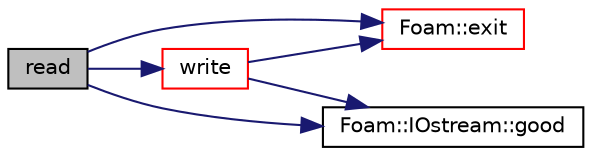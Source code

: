 digraph "read"
{
  bgcolor="transparent";
  edge [fontname="Helvetica",fontsize="10",labelfontname="Helvetica",labelfontsize="10"];
  node [fontname="Helvetica",fontsize="10",shape=record];
  rankdir="LR";
  Node115 [label="read",height=0.2,width=0.4,color="black", fillcolor="grey75", style="filled", fontcolor="black"];
  Node115 -> Node116 [color="midnightblue",fontsize="10",style="solid",fontname="Helvetica"];
  Node116 [label="Foam::exit",height=0.2,width=0.4,color="red",URL="$a21851.html#a06ca7250d8e89caf05243ec094843642"];
  Node115 -> Node155 [color="midnightblue",fontsize="10",style="solid",fontname="Helvetica"];
  Node155 [label="Foam::IOstream::good",height=0.2,width=0.4,color="black",URL="$a27333.html#abdcc7f96f487faadc7769afcf58fe992",tooltip="Return true if next operation might succeed. "];
  Node115 -> Node165 [color="midnightblue",fontsize="10",style="solid",fontname="Helvetica"];
  Node165 [label="write",height=0.2,width=0.4,color="red",URL="$a22521.html#a48622d53f16593b072d2fea61d25bb39",tooltip="Write edgeMesh components to stream. "];
  Node165 -> Node155 [color="midnightblue",fontsize="10",style="solid",fontname="Helvetica"];
  Node165 -> Node116 [color="midnightblue",fontsize="10",style="solid",fontname="Helvetica"];
}
